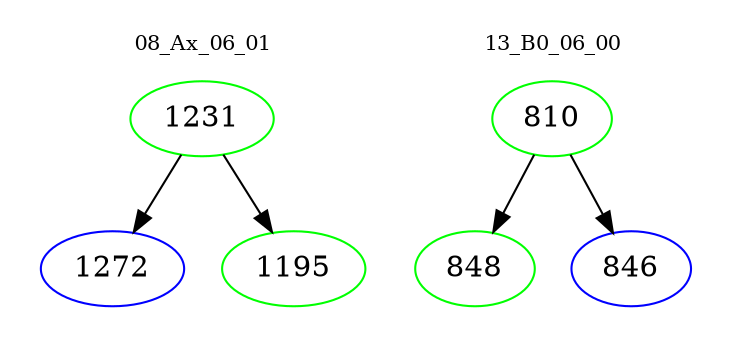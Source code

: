 digraph{
subgraph cluster_0 {
color = white
label = "08_Ax_06_01";
fontsize=10;
T0_1231 [label="1231", color="green"]
T0_1231 -> T0_1272 [color="black"]
T0_1272 [label="1272", color="blue"]
T0_1231 -> T0_1195 [color="black"]
T0_1195 [label="1195", color="green"]
}
subgraph cluster_1 {
color = white
label = "13_B0_06_00";
fontsize=10;
T1_810 [label="810", color="green"]
T1_810 -> T1_848 [color="black"]
T1_848 [label="848", color="green"]
T1_810 -> T1_846 [color="black"]
T1_846 [label="846", color="blue"]
}
}
